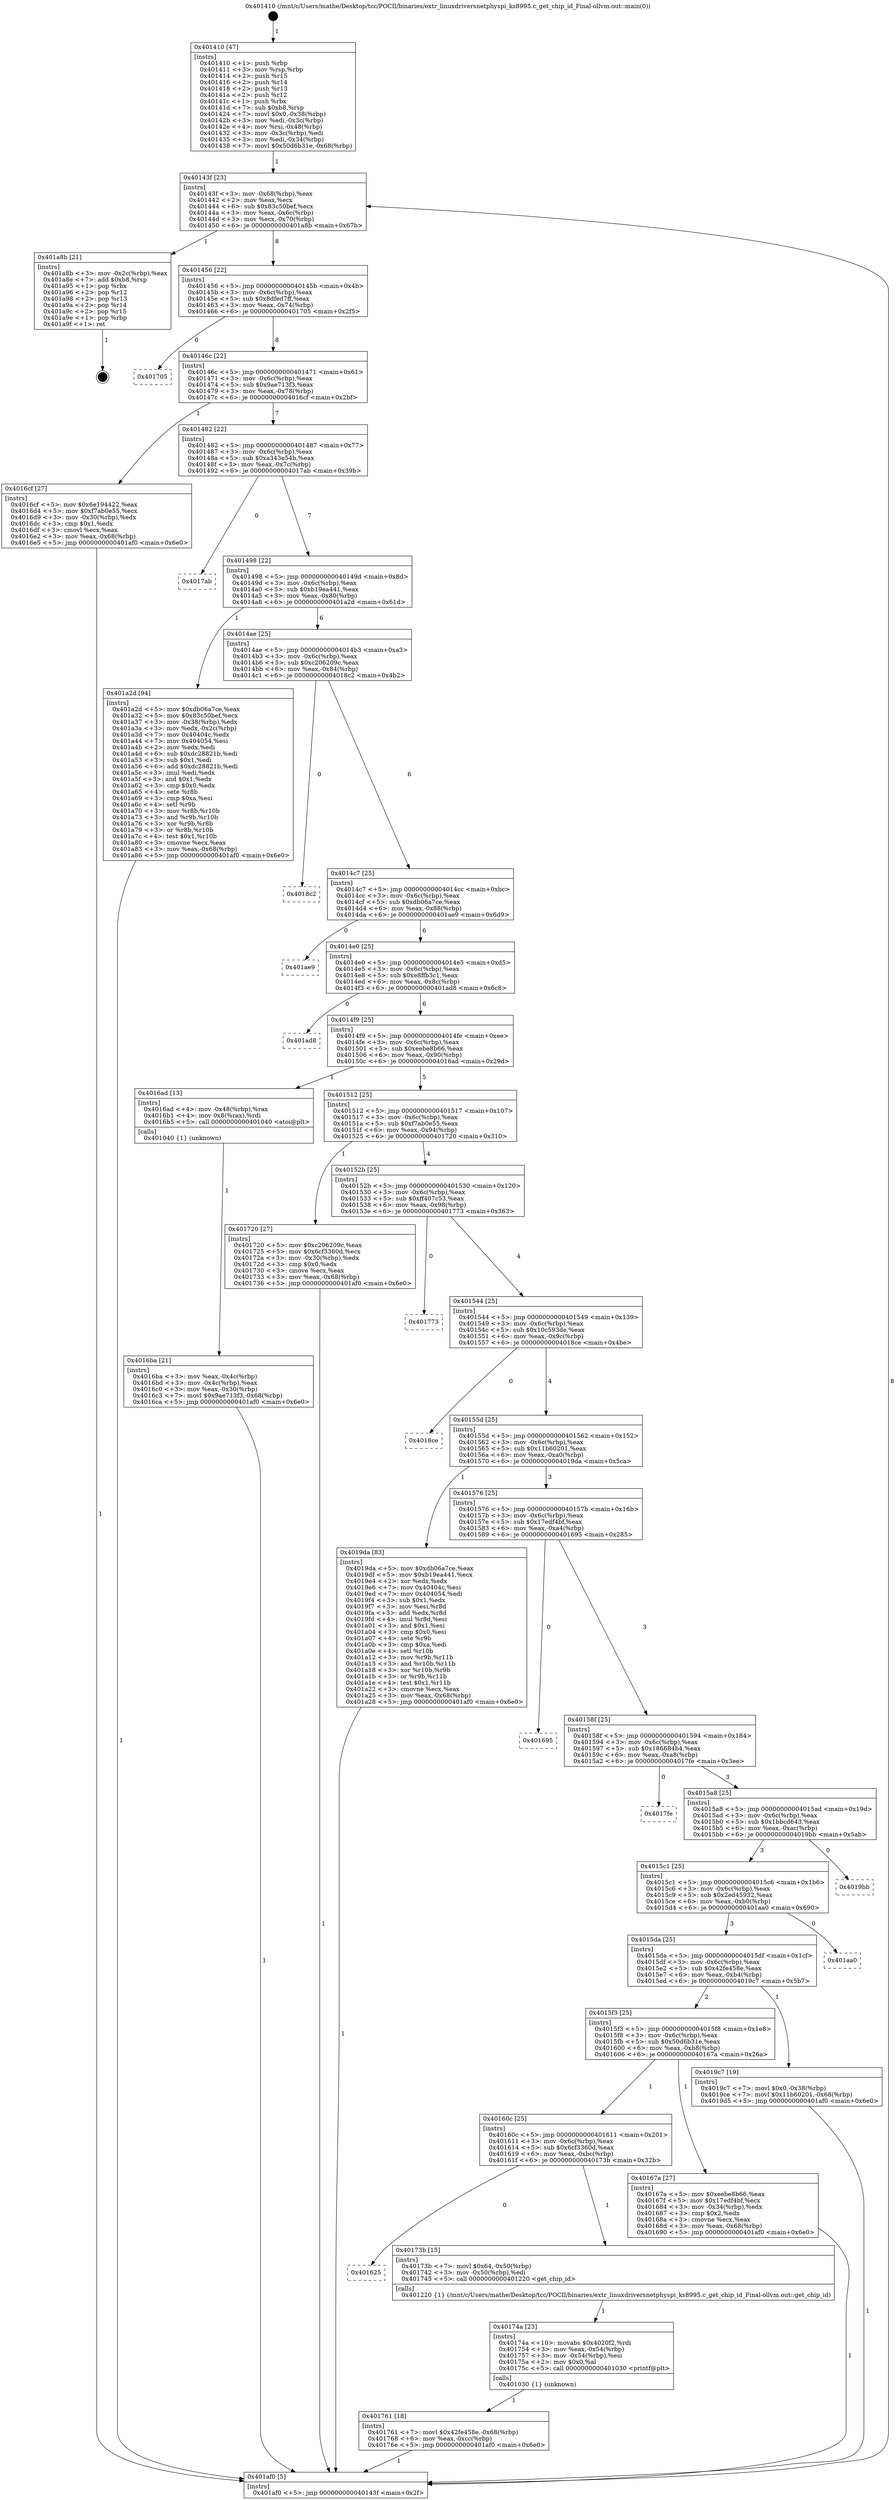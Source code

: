 digraph "0x401410" {
  label = "0x401410 (/mnt/c/Users/mathe/Desktop/tcc/POCII/binaries/extr_linuxdriversnetphyspi_ks8995.c_get_chip_id_Final-ollvm.out::main(0))"
  labelloc = "t"
  node[shape=record]

  Entry [label="",width=0.3,height=0.3,shape=circle,fillcolor=black,style=filled]
  "0x40143f" [label="{
     0x40143f [23]\l
     | [instrs]\l
     &nbsp;&nbsp;0x40143f \<+3\>: mov -0x68(%rbp),%eax\l
     &nbsp;&nbsp;0x401442 \<+2\>: mov %eax,%ecx\l
     &nbsp;&nbsp;0x401444 \<+6\>: sub $0x83c50bef,%ecx\l
     &nbsp;&nbsp;0x40144a \<+3\>: mov %eax,-0x6c(%rbp)\l
     &nbsp;&nbsp;0x40144d \<+3\>: mov %ecx,-0x70(%rbp)\l
     &nbsp;&nbsp;0x401450 \<+6\>: je 0000000000401a8b \<main+0x67b\>\l
  }"]
  "0x401a8b" [label="{
     0x401a8b [21]\l
     | [instrs]\l
     &nbsp;&nbsp;0x401a8b \<+3\>: mov -0x2c(%rbp),%eax\l
     &nbsp;&nbsp;0x401a8e \<+7\>: add $0xb8,%rsp\l
     &nbsp;&nbsp;0x401a95 \<+1\>: pop %rbx\l
     &nbsp;&nbsp;0x401a96 \<+2\>: pop %r12\l
     &nbsp;&nbsp;0x401a98 \<+2\>: pop %r13\l
     &nbsp;&nbsp;0x401a9a \<+2\>: pop %r14\l
     &nbsp;&nbsp;0x401a9c \<+2\>: pop %r15\l
     &nbsp;&nbsp;0x401a9e \<+1\>: pop %rbp\l
     &nbsp;&nbsp;0x401a9f \<+1\>: ret\l
  }"]
  "0x401456" [label="{
     0x401456 [22]\l
     | [instrs]\l
     &nbsp;&nbsp;0x401456 \<+5\>: jmp 000000000040145b \<main+0x4b\>\l
     &nbsp;&nbsp;0x40145b \<+3\>: mov -0x6c(%rbp),%eax\l
     &nbsp;&nbsp;0x40145e \<+5\>: sub $0x8dfed7ff,%eax\l
     &nbsp;&nbsp;0x401463 \<+3\>: mov %eax,-0x74(%rbp)\l
     &nbsp;&nbsp;0x401466 \<+6\>: je 0000000000401705 \<main+0x2f5\>\l
  }"]
  Exit [label="",width=0.3,height=0.3,shape=circle,fillcolor=black,style=filled,peripheries=2]
  "0x401705" [label="{
     0x401705\l
  }", style=dashed]
  "0x40146c" [label="{
     0x40146c [22]\l
     | [instrs]\l
     &nbsp;&nbsp;0x40146c \<+5\>: jmp 0000000000401471 \<main+0x61\>\l
     &nbsp;&nbsp;0x401471 \<+3\>: mov -0x6c(%rbp),%eax\l
     &nbsp;&nbsp;0x401474 \<+5\>: sub $0x9ae713f3,%eax\l
     &nbsp;&nbsp;0x401479 \<+3\>: mov %eax,-0x78(%rbp)\l
     &nbsp;&nbsp;0x40147c \<+6\>: je 00000000004016cf \<main+0x2bf\>\l
  }"]
  "0x401761" [label="{
     0x401761 [18]\l
     | [instrs]\l
     &nbsp;&nbsp;0x401761 \<+7\>: movl $0x42fe458e,-0x68(%rbp)\l
     &nbsp;&nbsp;0x401768 \<+6\>: mov %eax,-0xcc(%rbp)\l
     &nbsp;&nbsp;0x40176e \<+5\>: jmp 0000000000401af0 \<main+0x6e0\>\l
  }"]
  "0x4016cf" [label="{
     0x4016cf [27]\l
     | [instrs]\l
     &nbsp;&nbsp;0x4016cf \<+5\>: mov $0x6e194422,%eax\l
     &nbsp;&nbsp;0x4016d4 \<+5\>: mov $0xf7ab0e55,%ecx\l
     &nbsp;&nbsp;0x4016d9 \<+3\>: mov -0x30(%rbp),%edx\l
     &nbsp;&nbsp;0x4016dc \<+3\>: cmp $0x1,%edx\l
     &nbsp;&nbsp;0x4016df \<+3\>: cmovl %ecx,%eax\l
     &nbsp;&nbsp;0x4016e2 \<+3\>: mov %eax,-0x68(%rbp)\l
     &nbsp;&nbsp;0x4016e5 \<+5\>: jmp 0000000000401af0 \<main+0x6e0\>\l
  }"]
  "0x401482" [label="{
     0x401482 [22]\l
     | [instrs]\l
     &nbsp;&nbsp;0x401482 \<+5\>: jmp 0000000000401487 \<main+0x77\>\l
     &nbsp;&nbsp;0x401487 \<+3\>: mov -0x6c(%rbp),%eax\l
     &nbsp;&nbsp;0x40148a \<+5\>: sub $0xa343e54b,%eax\l
     &nbsp;&nbsp;0x40148f \<+3\>: mov %eax,-0x7c(%rbp)\l
     &nbsp;&nbsp;0x401492 \<+6\>: je 00000000004017ab \<main+0x39b\>\l
  }"]
  "0x40174a" [label="{
     0x40174a [23]\l
     | [instrs]\l
     &nbsp;&nbsp;0x40174a \<+10\>: movabs $0x4020f2,%rdi\l
     &nbsp;&nbsp;0x401754 \<+3\>: mov %eax,-0x54(%rbp)\l
     &nbsp;&nbsp;0x401757 \<+3\>: mov -0x54(%rbp),%esi\l
     &nbsp;&nbsp;0x40175a \<+2\>: mov $0x0,%al\l
     &nbsp;&nbsp;0x40175c \<+5\>: call 0000000000401030 \<printf@plt\>\l
     | [calls]\l
     &nbsp;&nbsp;0x401030 \{1\} (unknown)\l
  }"]
  "0x4017ab" [label="{
     0x4017ab\l
  }", style=dashed]
  "0x401498" [label="{
     0x401498 [22]\l
     | [instrs]\l
     &nbsp;&nbsp;0x401498 \<+5\>: jmp 000000000040149d \<main+0x8d\>\l
     &nbsp;&nbsp;0x40149d \<+3\>: mov -0x6c(%rbp),%eax\l
     &nbsp;&nbsp;0x4014a0 \<+5\>: sub $0xb19ea441,%eax\l
     &nbsp;&nbsp;0x4014a5 \<+3\>: mov %eax,-0x80(%rbp)\l
     &nbsp;&nbsp;0x4014a8 \<+6\>: je 0000000000401a2d \<main+0x61d\>\l
  }"]
  "0x401625" [label="{
     0x401625\l
  }", style=dashed]
  "0x401a2d" [label="{
     0x401a2d [94]\l
     | [instrs]\l
     &nbsp;&nbsp;0x401a2d \<+5\>: mov $0xdb06a7ce,%eax\l
     &nbsp;&nbsp;0x401a32 \<+5\>: mov $0x83c50bef,%ecx\l
     &nbsp;&nbsp;0x401a37 \<+3\>: mov -0x38(%rbp),%edx\l
     &nbsp;&nbsp;0x401a3a \<+3\>: mov %edx,-0x2c(%rbp)\l
     &nbsp;&nbsp;0x401a3d \<+7\>: mov 0x40404c,%edx\l
     &nbsp;&nbsp;0x401a44 \<+7\>: mov 0x404054,%esi\l
     &nbsp;&nbsp;0x401a4b \<+2\>: mov %edx,%edi\l
     &nbsp;&nbsp;0x401a4d \<+6\>: sub $0xdc28821b,%edi\l
     &nbsp;&nbsp;0x401a53 \<+3\>: sub $0x1,%edi\l
     &nbsp;&nbsp;0x401a56 \<+6\>: add $0xdc28821b,%edi\l
     &nbsp;&nbsp;0x401a5c \<+3\>: imul %edi,%edx\l
     &nbsp;&nbsp;0x401a5f \<+3\>: and $0x1,%edx\l
     &nbsp;&nbsp;0x401a62 \<+3\>: cmp $0x0,%edx\l
     &nbsp;&nbsp;0x401a65 \<+4\>: sete %r8b\l
     &nbsp;&nbsp;0x401a69 \<+3\>: cmp $0xa,%esi\l
     &nbsp;&nbsp;0x401a6c \<+4\>: setl %r9b\l
     &nbsp;&nbsp;0x401a70 \<+3\>: mov %r8b,%r10b\l
     &nbsp;&nbsp;0x401a73 \<+3\>: and %r9b,%r10b\l
     &nbsp;&nbsp;0x401a76 \<+3\>: xor %r9b,%r8b\l
     &nbsp;&nbsp;0x401a79 \<+3\>: or %r8b,%r10b\l
     &nbsp;&nbsp;0x401a7c \<+4\>: test $0x1,%r10b\l
     &nbsp;&nbsp;0x401a80 \<+3\>: cmovne %ecx,%eax\l
     &nbsp;&nbsp;0x401a83 \<+3\>: mov %eax,-0x68(%rbp)\l
     &nbsp;&nbsp;0x401a86 \<+5\>: jmp 0000000000401af0 \<main+0x6e0\>\l
  }"]
  "0x4014ae" [label="{
     0x4014ae [25]\l
     | [instrs]\l
     &nbsp;&nbsp;0x4014ae \<+5\>: jmp 00000000004014b3 \<main+0xa3\>\l
     &nbsp;&nbsp;0x4014b3 \<+3\>: mov -0x6c(%rbp),%eax\l
     &nbsp;&nbsp;0x4014b6 \<+5\>: sub $0xc206209c,%eax\l
     &nbsp;&nbsp;0x4014bb \<+6\>: mov %eax,-0x84(%rbp)\l
     &nbsp;&nbsp;0x4014c1 \<+6\>: je 00000000004018c2 \<main+0x4b2\>\l
  }"]
  "0x40173b" [label="{
     0x40173b [15]\l
     | [instrs]\l
     &nbsp;&nbsp;0x40173b \<+7\>: movl $0x64,-0x50(%rbp)\l
     &nbsp;&nbsp;0x401742 \<+3\>: mov -0x50(%rbp),%edi\l
     &nbsp;&nbsp;0x401745 \<+5\>: call 0000000000401220 \<get_chip_id\>\l
     | [calls]\l
     &nbsp;&nbsp;0x401220 \{1\} (/mnt/c/Users/mathe/Desktop/tcc/POCII/binaries/extr_linuxdriversnetphyspi_ks8995.c_get_chip_id_Final-ollvm.out::get_chip_id)\l
  }"]
  "0x4018c2" [label="{
     0x4018c2\l
  }", style=dashed]
  "0x4014c7" [label="{
     0x4014c7 [25]\l
     | [instrs]\l
     &nbsp;&nbsp;0x4014c7 \<+5\>: jmp 00000000004014cc \<main+0xbc\>\l
     &nbsp;&nbsp;0x4014cc \<+3\>: mov -0x6c(%rbp),%eax\l
     &nbsp;&nbsp;0x4014cf \<+5\>: sub $0xdb06a7ce,%eax\l
     &nbsp;&nbsp;0x4014d4 \<+6\>: mov %eax,-0x88(%rbp)\l
     &nbsp;&nbsp;0x4014da \<+6\>: je 0000000000401ae9 \<main+0x6d9\>\l
  }"]
  "0x4016ba" [label="{
     0x4016ba [21]\l
     | [instrs]\l
     &nbsp;&nbsp;0x4016ba \<+3\>: mov %eax,-0x4c(%rbp)\l
     &nbsp;&nbsp;0x4016bd \<+3\>: mov -0x4c(%rbp),%eax\l
     &nbsp;&nbsp;0x4016c0 \<+3\>: mov %eax,-0x30(%rbp)\l
     &nbsp;&nbsp;0x4016c3 \<+7\>: movl $0x9ae713f3,-0x68(%rbp)\l
     &nbsp;&nbsp;0x4016ca \<+5\>: jmp 0000000000401af0 \<main+0x6e0\>\l
  }"]
  "0x401ae9" [label="{
     0x401ae9\l
  }", style=dashed]
  "0x4014e0" [label="{
     0x4014e0 [25]\l
     | [instrs]\l
     &nbsp;&nbsp;0x4014e0 \<+5\>: jmp 00000000004014e5 \<main+0xd5\>\l
     &nbsp;&nbsp;0x4014e5 \<+3\>: mov -0x6c(%rbp),%eax\l
     &nbsp;&nbsp;0x4014e8 \<+5\>: sub $0xe8ffb3c1,%eax\l
     &nbsp;&nbsp;0x4014ed \<+6\>: mov %eax,-0x8c(%rbp)\l
     &nbsp;&nbsp;0x4014f3 \<+6\>: je 0000000000401ad8 \<main+0x6c8\>\l
  }"]
  "0x401410" [label="{
     0x401410 [47]\l
     | [instrs]\l
     &nbsp;&nbsp;0x401410 \<+1\>: push %rbp\l
     &nbsp;&nbsp;0x401411 \<+3\>: mov %rsp,%rbp\l
     &nbsp;&nbsp;0x401414 \<+2\>: push %r15\l
     &nbsp;&nbsp;0x401416 \<+2\>: push %r14\l
     &nbsp;&nbsp;0x401418 \<+2\>: push %r13\l
     &nbsp;&nbsp;0x40141a \<+2\>: push %r12\l
     &nbsp;&nbsp;0x40141c \<+1\>: push %rbx\l
     &nbsp;&nbsp;0x40141d \<+7\>: sub $0xb8,%rsp\l
     &nbsp;&nbsp;0x401424 \<+7\>: movl $0x0,-0x38(%rbp)\l
     &nbsp;&nbsp;0x40142b \<+3\>: mov %edi,-0x3c(%rbp)\l
     &nbsp;&nbsp;0x40142e \<+4\>: mov %rsi,-0x48(%rbp)\l
     &nbsp;&nbsp;0x401432 \<+3\>: mov -0x3c(%rbp),%edi\l
     &nbsp;&nbsp;0x401435 \<+3\>: mov %edi,-0x34(%rbp)\l
     &nbsp;&nbsp;0x401438 \<+7\>: movl $0x50d6b31e,-0x68(%rbp)\l
  }"]
  "0x401ad8" [label="{
     0x401ad8\l
  }", style=dashed]
  "0x4014f9" [label="{
     0x4014f9 [25]\l
     | [instrs]\l
     &nbsp;&nbsp;0x4014f9 \<+5\>: jmp 00000000004014fe \<main+0xee\>\l
     &nbsp;&nbsp;0x4014fe \<+3\>: mov -0x6c(%rbp),%eax\l
     &nbsp;&nbsp;0x401501 \<+5\>: sub $0xeebe8b66,%eax\l
     &nbsp;&nbsp;0x401506 \<+6\>: mov %eax,-0x90(%rbp)\l
     &nbsp;&nbsp;0x40150c \<+6\>: je 00000000004016ad \<main+0x29d\>\l
  }"]
  "0x401af0" [label="{
     0x401af0 [5]\l
     | [instrs]\l
     &nbsp;&nbsp;0x401af0 \<+5\>: jmp 000000000040143f \<main+0x2f\>\l
  }"]
  "0x4016ad" [label="{
     0x4016ad [13]\l
     | [instrs]\l
     &nbsp;&nbsp;0x4016ad \<+4\>: mov -0x48(%rbp),%rax\l
     &nbsp;&nbsp;0x4016b1 \<+4\>: mov 0x8(%rax),%rdi\l
     &nbsp;&nbsp;0x4016b5 \<+5\>: call 0000000000401040 \<atoi@plt\>\l
     | [calls]\l
     &nbsp;&nbsp;0x401040 \{1\} (unknown)\l
  }"]
  "0x401512" [label="{
     0x401512 [25]\l
     | [instrs]\l
     &nbsp;&nbsp;0x401512 \<+5\>: jmp 0000000000401517 \<main+0x107\>\l
     &nbsp;&nbsp;0x401517 \<+3\>: mov -0x6c(%rbp),%eax\l
     &nbsp;&nbsp;0x40151a \<+5\>: sub $0xf7ab0e55,%eax\l
     &nbsp;&nbsp;0x40151f \<+6\>: mov %eax,-0x94(%rbp)\l
     &nbsp;&nbsp;0x401525 \<+6\>: je 0000000000401720 \<main+0x310\>\l
  }"]
  "0x40160c" [label="{
     0x40160c [25]\l
     | [instrs]\l
     &nbsp;&nbsp;0x40160c \<+5\>: jmp 0000000000401611 \<main+0x201\>\l
     &nbsp;&nbsp;0x401611 \<+3\>: mov -0x6c(%rbp),%eax\l
     &nbsp;&nbsp;0x401614 \<+5\>: sub $0x6cf3360d,%eax\l
     &nbsp;&nbsp;0x401619 \<+6\>: mov %eax,-0xbc(%rbp)\l
     &nbsp;&nbsp;0x40161f \<+6\>: je 000000000040173b \<main+0x32b\>\l
  }"]
  "0x401720" [label="{
     0x401720 [27]\l
     | [instrs]\l
     &nbsp;&nbsp;0x401720 \<+5\>: mov $0xc206209c,%eax\l
     &nbsp;&nbsp;0x401725 \<+5\>: mov $0x6cf3360d,%ecx\l
     &nbsp;&nbsp;0x40172a \<+3\>: mov -0x30(%rbp),%edx\l
     &nbsp;&nbsp;0x40172d \<+3\>: cmp $0x0,%edx\l
     &nbsp;&nbsp;0x401730 \<+3\>: cmove %ecx,%eax\l
     &nbsp;&nbsp;0x401733 \<+3\>: mov %eax,-0x68(%rbp)\l
     &nbsp;&nbsp;0x401736 \<+5\>: jmp 0000000000401af0 \<main+0x6e0\>\l
  }"]
  "0x40152b" [label="{
     0x40152b [25]\l
     | [instrs]\l
     &nbsp;&nbsp;0x40152b \<+5\>: jmp 0000000000401530 \<main+0x120\>\l
     &nbsp;&nbsp;0x401530 \<+3\>: mov -0x6c(%rbp),%eax\l
     &nbsp;&nbsp;0x401533 \<+5\>: sub $0xff407c53,%eax\l
     &nbsp;&nbsp;0x401538 \<+6\>: mov %eax,-0x98(%rbp)\l
     &nbsp;&nbsp;0x40153e \<+6\>: je 0000000000401773 \<main+0x363\>\l
  }"]
  "0x40167a" [label="{
     0x40167a [27]\l
     | [instrs]\l
     &nbsp;&nbsp;0x40167a \<+5\>: mov $0xeebe8b66,%eax\l
     &nbsp;&nbsp;0x40167f \<+5\>: mov $0x17edf4bf,%ecx\l
     &nbsp;&nbsp;0x401684 \<+3\>: mov -0x34(%rbp),%edx\l
     &nbsp;&nbsp;0x401687 \<+3\>: cmp $0x2,%edx\l
     &nbsp;&nbsp;0x40168a \<+3\>: cmovne %ecx,%eax\l
     &nbsp;&nbsp;0x40168d \<+3\>: mov %eax,-0x68(%rbp)\l
     &nbsp;&nbsp;0x401690 \<+5\>: jmp 0000000000401af0 \<main+0x6e0\>\l
  }"]
  "0x401773" [label="{
     0x401773\l
  }", style=dashed]
  "0x401544" [label="{
     0x401544 [25]\l
     | [instrs]\l
     &nbsp;&nbsp;0x401544 \<+5\>: jmp 0000000000401549 \<main+0x139\>\l
     &nbsp;&nbsp;0x401549 \<+3\>: mov -0x6c(%rbp),%eax\l
     &nbsp;&nbsp;0x40154c \<+5\>: sub $0x10c593de,%eax\l
     &nbsp;&nbsp;0x401551 \<+6\>: mov %eax,-0x9c(%rbp)\l
     &nbsp;&nbsp;0x401557 \<+6\>: je 00000000004018ce \<main+0x4be\>\l
  }"]
  "0x4015f3" [label="{
     0x4015f3 [25]\l
     | [instrs]\l
     &nbsp;&nbsp;0x4015f3 \<+5\>: jmp 00000000004015f8 \<main+0x1e8\>\l
     &nbsp;&nbsp;0x4015f8 \<+3\>: mov -0x6c(%rbp),%eax\l
     &nbsp;&nbsp;0x4015fb \<+5\>: sub $0x50d6b31e,%eax\l
     &nbsp;&nbsp;0x401600 \<+6\>: mov %eax,-0xb8(%rbp)\l
     &nbsp;&nbsp;0x401606 \<+6\>: je 000000000040167a \<main+0x26a\>\l
  }"]
  "0x4018ce" [label="{
     0x4018ce\l
  }", style=dashed]
  "0x40155d" [label="{
     0x40155d [25]\l
     | [instrs]\l
     &nbsp;&nbsp;0x40155d \<+5\>: jmp 0000000000401562 \<main+0x152\>\l
     &nbsp;&nbsp;0x401562 \<+3\>: mov -0x6c(%rbp),%eax\l
     &nbsp;&nbsp;0x401565 \<+5\>: sub $0x11b60201,%eax\l
     &nbsp;&nbsp;0x40156a \<+6\>: mov %eax,-0xa0(%rbp)\l
     &nbsp;&nbsp;0x401570 \<+6\>: je 00000000004019da \<main+0x5ca\>\l
  }"]
  "0x4019c7" [label="{
     0x4019c7 [19]\l
     | [instrs]\l
     &nbsp;&nbsp;0x4019c7 \<+7\>: movl $0x0,-0x38(%rbp)\l
     &nbsp;&nbsp;0x4019ce \<+7\>: movl $0x11b60201,-0x68(%rbp)\l
     &nbsp;&nbsp;0x4019d5 \<+5\>: jmp 0000000000401af0 \<main+0x6e0\>\l
  }"]
  "0x4019da" [label="{
     0x4019da [83]\l
     | [instrs]\l
     &nbsp;&nbsp;0x4019da \<+5\>: mov $0xdb06a7ce,%eax\l
     &nbsp;&nbsp;0x4019df \<+5\>: mov $0xb19ea441,%ecx\l
     &nbsp;&nbsp;0x4019e4 \<+2\>: xor %edx,%edx\l
     &nbsp;&nbsp;0x4019e6 \<+7\>: mov 0x40404c,%esi\l
     &nbsp;&nbsp;0x4019ed \<+7\>: mov 0x404054,%edi\l
     &nbsp;&nbsp;0x4019f4 \<+3\>: sub $0x1,%edx\l
     &nbsp;&nbsp;0x4019f7 \<+3\>: mov %esi,%r8d\l
     &nbsp;&nbsp;0x4019fa \<+3\>: add %edx,%r8d\l
     &nbsp;&nbsp;0x4019fd \<+4\>: imul %r8d,%esi\l
     &nbsp;&nbsp;0x401a01 \<+3\>: and $0x1,%esi\l
     &nbsp;&nbsp;0x401a04 \<+3\>: cmp $0x0,%esi\l
     &nbsp;&nbsp;0x401a07 \<+4\>: sete %r9b\l
     &nbsp;&nbsp;0x401a0b \<+3\>: cmp $0xa,%edi\l
     &nbsp;&nbsp;0x401a0e \<+4\>: setl %r10b\l
     &nbsp;&nbsp;0x401a12 \<+3\>: mov %r9b,%r11b\l
     &nbsp;&nbsp;0x401a15 \<+3\>: and %r10b,%r11b\l
     &nbsp;&nbsp;0x401a18 \<+3\>: xor %r10b,%r9b\l
     &nbsp;&nbsp;0x401a1b \<+3\>: or %r9b,%r11b\l
     &nbsp;&nbsp;0x401a1e \<+4\>: test $0x1,%r11b\l
     &nbsp;&nbsp;0x401a22 \<+3\>: cmovne %ecx,%eax\l
     &nbsp;&nbsp;0x401a25 \<+3\>: mov %eax,-0x68(%rbp)\l
     &nbsp;&nbsp;0x401a28 \<+5\>: jmp 0000000000401af0 \<main+0x6e0\>\l
  }"]
  "0x401576" [label="{
     0x401576 [25]\l
     | [instrs]\l
     &nbsp;&nbsp;0x401576 \<+5\>: jmp 000000000040157b \<main+0x16b\>\l
     &nbsp;&nbsp;0x40157b \<+3\>: mov -0x6c(%rbp),%eax\l
     &nbsp;&nbsp;0x40157e \<+5\>: sub $0x17edf4bf,%eax\l
     &nbsp;&nbsp;0x401583 \<+6\>: mov %eax,-0xa4(%rbp)\l
     &nbsp;&nbsp;0x401589 \<+6\>: je 0000000000401695 \<main+0x285\>\l
  }"]
  "0x4015da" [label="{
     0x4015da [25]\l
     | [instrs]\l
     &nbsp;&nbsp;0x4015da \<+5\>: jmp 00000000004015df \<main+0x1cf\>\l
     &nbsp;&nbsp;0x4015df \<+3\>: mov -0x6c(%rbp),%eax\l
     &nbsp;&nbsp;0x4015e2 \<+5\>: sub $0x42fe458e,%eax\l
     &nbsp;&nbsp;0x4015e7 \<+6\>: mov %eax,-0xb4(%rbp)\l
     &nbsp;&nbsp;0x4015ed \<+6\>: je 00000000004019c7 \<main+0x5b7\>\l
  }"]
  "0x401695" [label="{
     0x401695\l
  }", style=dashed]
  "0x40158f" [label="{
     0x40158f [25]\l
     | [instrs]\l
     &nbsp;&nbsp;0x40158f \<+5\>: jmp 0000000000401594 \<main+0x184\>\l
     &nbsp;&nbsp;0x401594 \<+3\>: mov -0x6c(%rbp),%eax\l
     &nbsp;&nbsp;0x401597 \<+5\>: sub $0x186684b4,%eax\l
     &nbsp;&nbsp;0x40159c \<+6\>: mov %eax,-0xa8(%rbp)\l
     &nbsp;&nbsp;0x4015a2 \<+6\>: je 00000000004017fe \<main+0x3ee\>\l
  }"]
  "0x401aa0" [label="{
     0x401aa0\l
  }", style=dashed]
  "0x4017fe" [label="{
     0x4017fe\l
  }", style=dashed]
  "0x4015a8" [label="{
     0x4015a8 [25]\l
     | [instrs]\l
     &nbsp;&nbsp;0x4015a8 \<+5\>: jmp 00000000004015ad \<main+0x19d\>\l
     &nbsp;&nbsp;0x4015ad \<+3\>: mov -0x6c(%rbp),%eax\l
     &nbsp;&nbsp;0x4015b0 \<+5\>: sub $0x1bbcd643,%eax\l
     &nbsp;&nbsp;0x4015b5 \<+6\>: mov %eax,-0xac(%rbp)\l
     &nbsp;&nbsp;0x4015bb \<+6\>: je 00000000004019bb \<main+0x5ab\>\l
  }"]
  "0x4015c1" [label="{
     0x4015c1 [25]\l
     | [instrs]\l
     &nbsp;&nbsp;0x4015c1 \<+5\>: jmp 00000000004015c6 \<main+0x1b6\>\l
     &nbsp;&nbsp;0x4015c6 \<+3\>: mov -0x6c(%rbp),%eax\l
     &nbsp;&nbsp;0x4015c9 \<+5\>: sub $0x2ed45932,%eax\l
     &nbsp;&nbsp;0x4015ce \<+6\>: mov %eax,-0xb0(%rbp)\l
     &nbsp;&nbsp;0x4015d4 \<+6\>: je 0000000000401aa0 \<main+0x690\>\l
  }"]
  "0x4019bb" [label="{
     0x4019bb\l
  }", style=dashed]
  Entry -> "0x401410" [label=" 1"]
  "0x40143f" -> "0x401a8b" [label=" 1"]
  "0x40143f" -> "0x401456" [label=" 8"]
  "0x401a8b" -> Exit [label=" 1"]
  "0x401456" -> "0x401705" [label=" 0"]
  "0x401456" -> "0x40146c" [label=" 8"]
  "0x401a2d" -> "0x401af0" [label=" 1"]
  "0x40146c" -> "0x4016cf" [label=" 1"]
  "0x40146c" -> "0x401482" [label=" 7"]
  "0x4019da" -> "0x401af0" [label=" 1"]
  "0x401482" -> "0x4017ab" [label=" 0"]
  "0x401482" -> "0x401498" [label=" 7"]
  "0x4019c7" -> "0x401af0" [label=" 1"]
  "0x401498" -> "0x401a2d" [label=" 1"]
  "0x401498" -> "0x4014ae" [label=" 6"]
  "0x401761" -> "0x401af0" [label=" 1"]
  "0x4014ae" -> "0x4018c2" [label=" 0"]
  "0x4014ae" -> "0x4014c7" [label=" 6"]
  "0x40174a" -> "0x401761" [label=" 1"]
  "0x4014c7" -> "0x401ae9" [label=" 0"]
  "0x4014c7" -> "0x4014e0" [label=" 6"]
  "0x40160c" -> "0x401625" [label=" 0"]
  "0x4014e0" -> "0x401ad8" [label=" 0"]
  "0x4014e0" -> "0x4014f9" [label=" 6"]
  "0x40160c" -> "0x40173b" [label=" 1"]
  "0x4014f9" -> "0x4016ad" [label=" 1"]
  "0x4014f9" -> "0x401512" [label=" 5"]
  "0x40173b" -> "0x40174a" [label=" 1"]
  "0x401512" -> "0x401720" [label=" 1"]
  "0x401512" -> "0x40152b" [label=" 4"]
  "0x401720" -> "0x401af0" [label=" 1"]
  "0x40152b" -> "0x401773" [label=" 0"]
  "0x40152b" -> "0x401544" [label=" 4"]
  "0x4016cf" -> "0x401af0" [label=" 1"]
  "0x401544" -> "0x4018ce" [label=" 0"]
  "0x401544" -> "0x40155d" [label=" 4"]
  "0x4016ad" -> "0x4016ba" [label=" 1"]
  "0x40155d" -> "0x4019da" [label=" 1"]
  "0x40155d" -> "0x401576" [label=" 3"]
  "0x401af0" -> "0x40143f" [label=" 8"]
  "0x401576" -> "0x401695" [label=" 0"]
  "0x401576" -> "0x40158f" [label=" 3"]
  "0x40167a" -> "0x401af0" [label=" 1"]
  "0x40158f" -> "0x4017fe" [label=" 0"]
  "0x40158f" -> "0x4015a8" [label=" 3"]
  "0x4015f3" -> "0x40160c" [label=" 1"]
  "0x4015a8" -> "0x4019bb" [label=" 0"]
  "0x4015a8" -> "0x4015c1" [label=" 3"]
  "0x4015f3" -> "0x40167a" [label=" 1"]
  "0x4015c1" -> "0x401aa0" [label=" 0"]
  "0x4015c1" -> "0x4015da" [label=" 3"]
  "0x401410" -> "0x40143f" [label=" 1"]
  "0x4015da" -> "0x4019c7" [label=" 1"]
  "0x4015da" -> "0x4015f3" [label=" 2"]
  "0x4016ba" -> "0x401af0" [label=" 1"]
}

